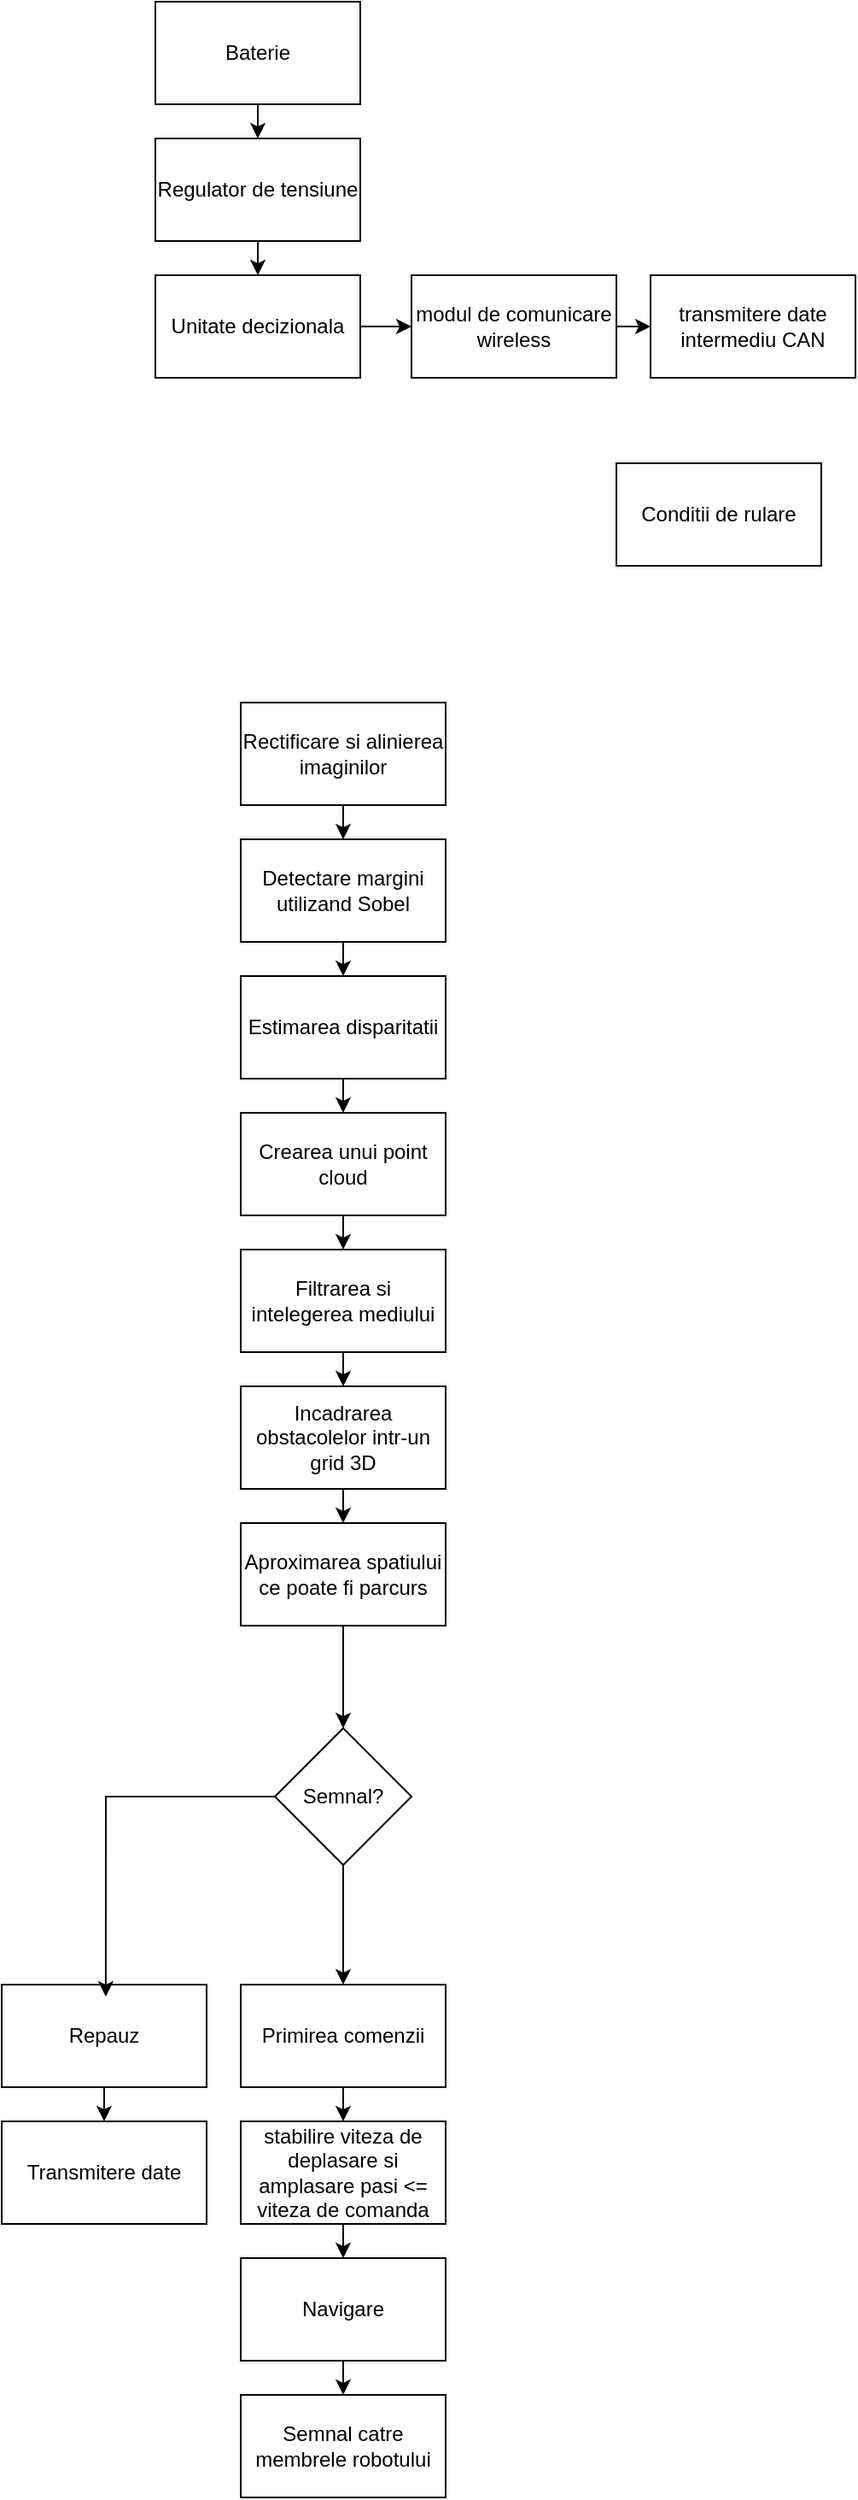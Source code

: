 <mxfile version="27.0.6">
  <diagram name="Page-1" id="Pf1q6ngfQjls62erkBvs">
    <mxGraphModel dx="1388" dy="788" grid="1" gridSize="10" guides="1" tooltips="1" connect="1" arrows="1" fold="1" page="1" pageScale="1" pageWidth="850" pageHeight="1100" math="0" shadow="0">
      <root>
        <mxCell id="0" />
        <mxCell id="1" parent="0" />
        <mxCell id="onsYoh0pytFvfcH86_cc-38" style="edgeStyle=orthogonalEdgeStyle;rounded=0;orthogonalLoop=1;jettySize=auto;html=1;exitX=1;exitY=0.5;exitDx=0;exitDy=0;entryX=0;entryY=0.5;entryDx=0;entryDy=0;" edge="1" parent="1" source="onsYoh0pytFvfcH86_cc-1" target="onsYoh0pytFvfcH86_cc-32">
          <mxGeometry relative="1" as="geometry" />
        </mxCell>
        <mxCell id="onsYoh0pytFvfcH86_cc-1" value="Unitate decizionala" style="rounded=0;whiteSpace=wrap;html=1;" vertex="1" parent="1">
          <mxGeometry x="140" y="180" width="120" height="60" as="geometry" />
        </mxCell>
        <mxCell id="onsYoh0pytFvfcH86_cc-2" value="Conditii de rulare" style="rounded=0;whiteSpace=wrap;html=1;" vertex="1" parent="1">
          <mxGeometry x="410" y="290" width="120" height="60" as="geometry" />
        </mxCell>
        <mxCell id="onsYoh0pytFvfcH86_cc-12" style="edgeStyle=orthogonalEdgeStyle;rounded=0;orthogonalLoop=1;jettySize=auto;html=1;exitX=0.5;exitY=1;exitDx=0;exitDy=0;entryX=0.5;entryY=0;entryDx=0;entryDy=0;" edge="1" parent="1" source="onsYoh0pytFvfcH86_cc-3" target="onsYoh0pytFvfcH86_cc-4">
          <mxGeometry relative="1" as="geometry" />
        </mxCell>
        <mxCell id="onsYoh0pytFvfcH86_cc-3" value="Rectificare si alinierea imaginilor" style="rounded=0;whiteSpace=wrap;html=1;" vertex="1" parent="1">
          <mxGeometry x="190" y="430" width="120" height="60" as="geometry" />
        </mxCell>
        <mxCell id="onsYoh0pytFvfcH86_cc-13" style="edgeStyle=orthogonalEdgeStyle;rounded=0;orthogonalLoop=1;jettySize=auto;html=1;exitX=0.5;exitY=1;exitDx=0;exitDy=0;entryX=0.5;entryY=0;entryDx=0;entryDy=0;" edge="1" parent="1" source="onsYoh0pytFvfcH86_cc-4" target="onsYoh0pytFvfcH86_cc-5">
          <mxGeometry relative="1" as="geometry" />
        </mxCell>
        <mxCell id="onsYoh0pytFvfcH86_cc-4" value="Detectare margini utilizand Sobel" style="rounded=0;whiteSpace=wrap;html=1;" vertex="1" parent="1">
          <mxGeometry x="190" y="510" width="120" height="60" as="geometry" />
        </mxCell>
        <mxCell id="onsYoh0pytFvfcH86_cc-14" style="edgeStyle=orthogonalEdgeStyle;rounded=0;orthogonalLoop=1;jettySize=auto;html=1;exitX=0.5;exitY=1;exitDx=0;exitDy=0;entryX=0.5;entryY=0;entryDx=0;entryDy=0;" edge="1" parent="1" source="onsYoh0pytFvfcH86_cc-5" target="onsYoh0pytFvfcH86_cc-6">
          <mxGeometry relative="1" as="geometry" />
        </mxCell>
        <mxCell id="onsYoh0pytFvfcH86_cc-5" value="Estimarea disparitatii" style="rounded=0;whiteSpace=wrap;html=1;" vertex="1" parent="1">
          <mxGeometry x="190" y="590" width="120" height="60" as="geometry" />
        </mxCell>
        <mxCell id="onsYoh0pytFvfcH86_cc-15" style="edgeStyle=orthogonalEdgeStyle;rounded=0;orthogonalLoop=1;jettySize=auto;html=1;exitX=0.5;exitY=1;exitDx=0;exitDy=0;entryX=0.5;entryY=0;entryDx=0;entryDy=0;" edge="1" parent="1" source="onsYoh0pytFvfcH86_cc-6" target="onsYoh0pytFvfcH86_cc-7">
          <mxGeometry relative="1" as="geometry" />
        </mxCell>
        <mxCell id="onsYoh0pytFvfcH86_cc-6" value="Crearea unui point cloud" style="rounded=0;whiteSpace=wrap;html=1;" vertex="1" parent="1">
          <mxGeometry x="190" y="670" width="120" height="60" as="geometry" />
        </mxCell>
        <mxCell id="onsYoh0pytFvfcH86_cc-16" style="edgeStyle=orthogonalEdgeStyle;rounded=0;orthogonalLoop=1;jettySize=auto;html=1;exitX=0.5;exitY=1;exitDx=0;exitDy=0;entryX=0.5;entryY=0;entryDx=0;entryDy=0;" edge="1" parent="1" source="onsYoh0pytFvfcH86_cc-7" target="onsYoh0pytFvfcH86_cc-8">
          <mxGeometry relative="1" as="geometry" />
        </mxCell>
        <mxCell id="onsYoh0pytFvfcH86_cc-7" value="Filtrarea si intelegerea mediului" style="rounded=0;whiteSpace=wrap;html=1;" vertex="1" parent="1">
          <mxGeometry x="190" y="750" width="120" height="60" as="geometry" />
        </mxCell>
        <mxCell id="onsYoh0pytFvfcH86_cc-17" style="edgeStyle=orthogonalEdgeStyle;rounded=0;orthogonalLoop=1;jettySize=auto;html=1;exitX=0.5;exitY=1;exitDx=0;exitDy=0;entryX=0.5;entryY=0;entryDx=0;entryDy=0;" edge="1" parent="1" source="onsYoh0pytFvfcH86_cc-8" target="onsYoh0pytFvfcH86_cc-9">
          <mxGeometry relative="1" as="geometry" />
        </mxCell>
        <mxCell id="onsYoh0pytFvfcH86_cc-8" value="Incadrarea obstacolelor intr-un grid 3D" style="rounded=0;whiteSpace=wrap;html=1;" vertex="1" parent="1">
          <mxGeometry x="190" y="830" width="120" height="60" as="geometry" />
        </mxCell>
        <mxCell id="onsYoh0pytFvfcH86_cc-24" style="edgeStyle=orthogonalEdgeStyle;rounded=0;orthogonalLoop=1;jettySize=auto;html=1;exitX=0.5;exitY=1;exitDx=0;exitDy=0;entryX=0.5;entryY=0;entryDx=0;entryDy=0;" edge="1" parent="1" source="onsYoh0pytFvfcH86_cc-9" target="onsYoh0pytFvfcH86_cc-23">
          <mxGeometry relative="1" as="geometry" />
        </mxCell>
        <mxCell id="onsYoh0pytFvfcH86_cc-9" value="Aproximarea spatiului ce poate fi parcurs" style="rounded=0;whiteSpace=wrap;html=1;" vertex="1" parent="1">
          <mxGeometry x="190" y="910" width="120" height="60" as="geometry" />
        </mxCell>
        <mxCell id="onsYoh0pytFvfcH86_cc-40" style="edgeStyle=orthogonalEdgeStyle;rounded=0;orthogonalLoop=1;jettySize=auto;html=1;exitX=0.5;exitY=1;exitDx=0;exitDy=0;entryX=0.5;entryY=0;entryDx=0;entryDy=0;" edge="1" parent="1" source="onsYoh0pytFvfcH86_cc-11" target="onsYoh0pytFvfcH86_cc-39">
          <mxGeometry relative="1" as="geometry" />
        </mxCell>
        <mxCell id="onsYoh0pytFvfcH86_cc-11" value="Primirea comenzii" style="rounded=0;whiteSpace=wrap;html=1;" vertex="1" parent="1">
          <mxGeometry x="190" y="1180" width="120" height="60" as="geometry" />
        </mxCell>
        <mxCell id="onsYoh0pytFvfcH86_cc-22" style="edgeStyle=orthogonalEdgeStyle;rounded=0;orthogonalLoop=1;jettySize=auto;html=1;exitX=0.5;exitY=1;exitDx=0;exitDy=0;entryX=0.5;entryY=0;entryDx=0;entryDy=0;" edge="1" parent="1" source="onsYoh0pytFvfcH86_cc-19" target="onsYoh0pytFvfcH86_cc-20">
          <mxGeometry relative="1" as="geometry" />
        </mxCell>
        <mxCell id="onsYoh0pytFvfcH86_cc-19" value="Navigare" style="rounded=0;whiteSpace=wrap;html=1;" vertex="1" parent="1">
          <mxGeometry x="190" y="1340" width="120" height="60" as="geometry" />
        </mxCell>
        <mxCell id="onsYoh0pytFvfcH86_cc-20" value="Semnal catre membrele robotului" style="rounded=0;whiteSpace=wrap;html=1;" vertex="1" parent="1">
          <mxGeometry x="190" y="1420" width="120" height="60" as="geometry" />
        </mxCell>
        <mxCell id="onsYoh0pytFvfcH86_cc-25" style="edgeStyle=orthogonalEdgeStyle;rounded=0;orthogonalLoop=1;jettySize=auto;html=1;exitX=0.5;exitY=1;exitDx=0;exitDy=0;entryX=0.5;entryY=0;entryDx=0;entryDy=0;" edge="1" parent="1" source="onsYoh0pytFvfcH86_cc-23" target="onsYoh0pytFvfcH86_cc-11">
          <mxGeometry relative="1" as="geometry" />
        </mxCell>
        <mxCell id="onsYoh0pytFvfcH86_cc-23" value="Semnal?" style="rhombus;whiteSpace=wrap;html=1;" vertex="1" parent="1">
          <mxGeometry x="210" y="1030" width="80" height="80" as="geometry" />
        </mxCell>
        <mxCell id="onsYoh0pytFvfcH86_cc-30" style="edgeStyle=orthogonalEdgeStyle;rounded=0;orthogonalLoop=1;jettySize=auto;html=1;exitX=0.5;exitY=1;exitDx=0;exitDy=0;entryX=0.5;entryY=0;entryDx=0;entryDy=0;" edge="1" parent="1" source="onsYoh0pytFvfcH86_cc-27" target="onsYoh0pytFvfcH86_cc-29">
          <mxGeometry relative="1" as="geometry" />
        </mxCell>
        <mxCell id="onsYoh0pytFvfcH86_cc-27" value="Repauz" style="rounded=0;whiteSpace=wrap;html=1;" vertex="1" parent="1">
          <mxGeometry x="50" y="1180" width="120" height="60" as="geometry" />
        </mxCell>
        <mxCell id="onsYoh0pytFvfcH86_cc-28" style="edgeStyle=orthogonalEdgeStyle;rounded=0;orthogonalLoop=1;jettySize=auto;html=1;exitX=0;exitY=0.5;exitDx=0;exitDy=0;entryX=0.508;entryY=0.117;entryDx=0;entryDy=0;entryPerimeter=0;" edge="1" parent="1" source="onsYoh0pytFvfcH86_cc-23" target="onsYoh0pytFvfcH86_cc-27">
          <mxGeometry relative="1" as="geometry" />
        </mxCell>
        <mxCell id="onsYoh0pytFvfcH86_cc-29" value="Transmitere date" style="rounded=0;whiteSpace=wrap;html=1;" vertex="1" parent="1">
          <mxGeometry x="50" y="1260" width="120" height="60" as="geometry" />
        </mxCell>
        <mxCell id="onsYoh0pytFvfcH86_cc-34" style="edgeStyle=orthogonalEdgeStyle;rounded=0;orthogonalLoop=1;jettySize=auto;html=1;exitX=0.5;exitY=1;exitDx=0;exitDy=0;entryX=0.5;entryY=0;entryDx=0;entryDy=0;" edge="1" parent="1" source="onsYoh0pytFvfcH86_cc-31" target="onsYoh0pytFvfcH86_cc-33">
          <mxGeometry relative="1" as="geometry" />
        </mxCell>
        <mxCell id="onsYoh0pytFvfcH86_cc-31" value="Baterie" style="rounded=0;whiteSpace=wrap;html=1;" vertex="1" parent="1">
          <mxGeometry x="140" y="20" width="120" height="60" as="geometry" />
        </mxCell>
        <mxCell id="onsYoh0pytFvfcH86_cc-37" style="edgeStyle=orthogonalEdgeStyle;rounded=0;orthogonalLoop=1;jettySize=auto;html=1;exitX=1;exitY=0.5;exitDx=0;exitDy=0;entryX=0;entryY=0.5;entryDx=0;entryDy=0;" edge="1" parent="1" source="onsYoh0pytFvfcH86_cc-32" target="onsYoh0pytFvfcH86_cc-36">
          <mxGeometry relative="1" as="geometry" />
        </mxCell>
        <mxCell id="onsYoh0pytFvfcH86_cc-32" value="modul de comunicare wireless" style="rounded=0;whiteSpace=wrap;html=1;" vertex="1" parent="1">
          <mxGeometry x="290" y="180" width="120" height="60" as="geometry" />
        </mxCell>
        <mxCell id="onsYoh0pytFvfcH86_cc-35" style="edgeStyle=orthogonalEdgeStyle;rounded=0;orthogonalLoop=1;jettySize=auto;html=1;exitX=0.5;exitY=1;exitDx=0;exitDy=0;entryX=0.5;entryY=0;entryDx=0;entryDy=0;" edge="1" parent="1" source="onsYoh0pytFvfcH86_cc-33" target="onsYoh0pytFvfcH86_cc-1">
          <mxGeometry relative="1" as="geometry" />
        </mxCell>
        <mxCell id="onsYoh0pytFvfcH86_cc-33" value="Regulator de tensiune" style="rounded=0;whiteSpace=wrap;html=1;" vertex="1" parent="1">
          <mxGeometry x="140" y="100" width="120" height="60" as="geometry" />
        </mxCell>
        <mxCell id="onsYoh0pytFvfcH86_cc-36" value="transmitere date intermediu CAN" style="rounded=0;whiteSpace=wrap;html=1;" vertex="1" parent="1">
          <mxGeometry x="430" y="180" width="120" height="60" as="geometry" />
        </mxCell>
        <mxCell id="onsYoh0pytFvfcH86_cc-41" style="edgeStyle=orthogonalEdgeStyle;rounded=0;orthogonalLoop=1;jettySize=auto;html=1;exitX=0.5;exitY=1;exitDx=0;exitDy=0;entryX=0.5;entryY=0;entryDx=0;entryDy=0;" edge="1" parent="1" source="onsYoh0pytFvfcH86_cc-39" target="onsYoh0pytFvfcH86_cc-19">
          <mxGeometry relative="1" as="geometry" />
        </mxCell>
        <mxCell id="onsYoh0pytFvfcH86_cc-39" value="stabilire viteza de deplasare si amplasare pasi &amp;lt;= viteza de comanda" style="rounded=0;whiteSpace=wrap;html=1;" vertex="1" parent="1">
          <mxGeometry x="190" y="1260" width="120" height="60" as="geometry" />
        </mxCell>
      </root>
    </mxGraphModel>
  </diagram>
</mxfile>
